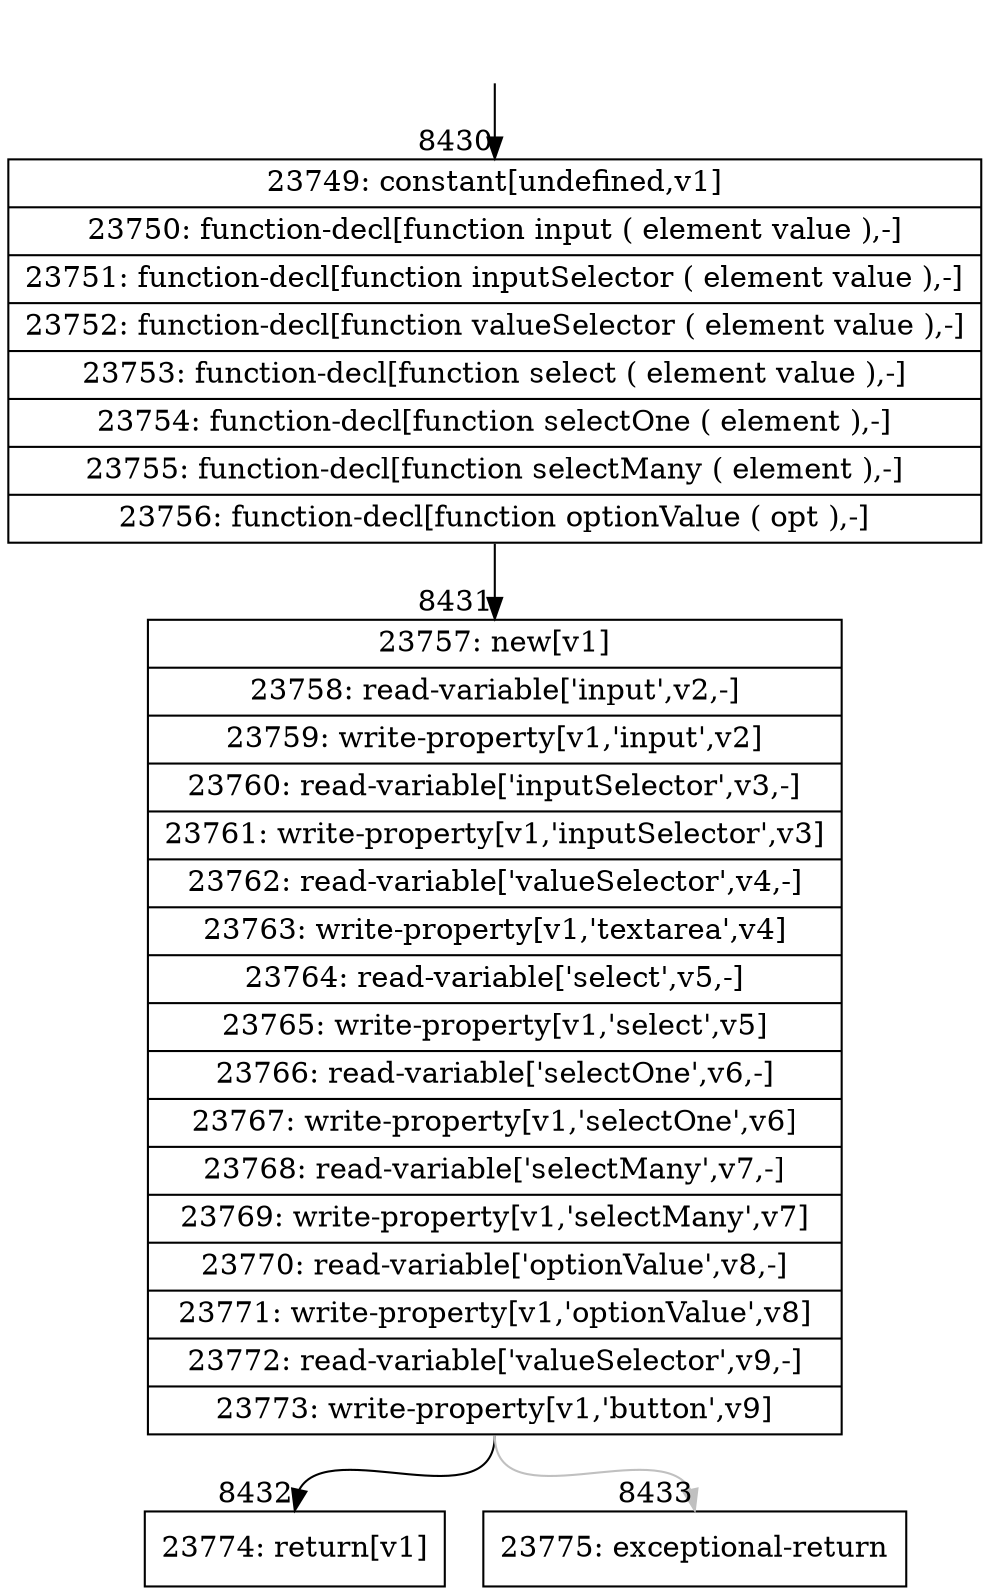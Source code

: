 digraph {
rankdir="TD"
BB_entry619[shape=none,label=""];
BB_entry619 -> BB8430 [tailport=s, headport=n, headlabel="    8430"]
BB8430 [shape=record label="{23749: constant[undefined,v1]|23750: function-decl[function input ( element value ),-]|23751: function-decl[function inputSelector ( element value ),-]|23752: function-decl[function valueSelector ( element value ),-]|23753: function-decl[function select ( element value ),-]|23754: function-decl[function selectOne ( element ),-]|23755: function-decl[function selectMany ( element ),-]|23756: function-decl[function optionValue ( opt ),-]}" ] 
BB8430 -> BB8431 [tailport=s, headport=n, headlabel="      8431"]
BB8431 [shape=record label="{23757: new[v1]|23758: read-variable['input',v2,-]|23759: write-property[v1,'input',v2]|23760: read-variable['inputSelector',v3,-]|23761: write-property[v1,'inputSelector',v3]|23762: read-variable['valueSelector',v4,-]|23763: write-property[v1,'textarea',v4]|23764: read-variable['select',v5,-]|23765: write-property[v1,'select',v5]|23766: read-variable['selectOne',v6,-]|23767: write-property[v1,'selectOne',v6]|23768: read-variable['selectMany',v7,-]|23769: write-property[v1,'selectMany',v7]|23770: read-variable['optionValue',v8,-]|23771: write-property[v1,'optionValue',v8]|23772: read-variable['valueSelector',v9,-]|23773: write-property[v1,'button',v9]}" ] 
BB8431 -> BB8432 [tailport=s, headport=n, headlabel="      8432"]
BB8431 -> BB8433 [tailport=s, headport=n, color=gray, headlabel="      8433"]
BB8432 [shape=record label="{23774: return[v1]}" ] 
BB8433 [shape=record label="{23775: exceptional-return}" ] 
//#$~ 6536
}

